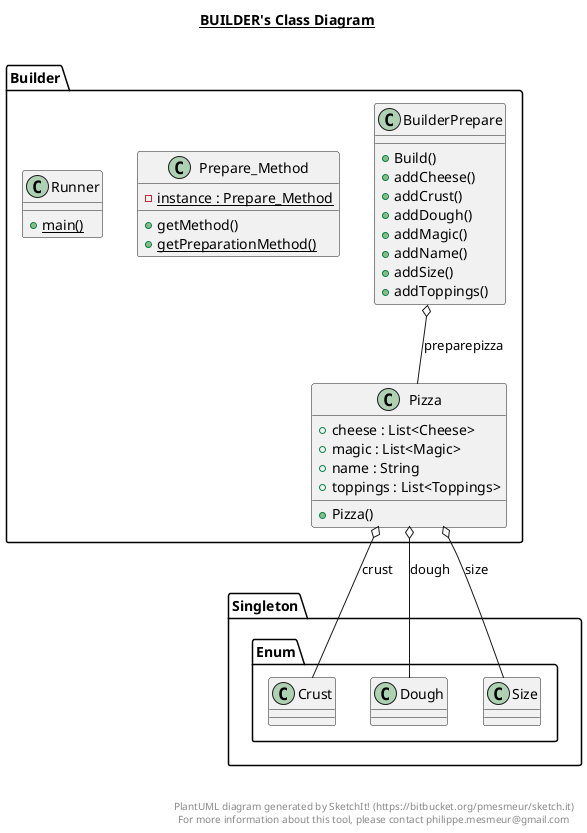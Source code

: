 @startuml

title __BUILDER's Class Diagram__\n

  namespace Builder {
    class Builder.BuilderPrepare {
        + Build()
        + addCheese()
        + addCrust()
        + addDough()
        + addMagic()
        + addName()
        + addSize()
        + addToppings()
    }
  }
  

  namespace Builder {
    class Builder.Pizza {
        + cheese : List<Cheese>
        + magic : List<Magic>
        + name : String
        + toppings : List<Toppings>
        + Pizza()
    }
  }
  

  namespace Builder {
    class Builder.Prepare_Method {
        {static} - instance : Prepare_Method
        + getMethod()
        {static} + getPreparationMethod()
    }
  }
  

  namespace Builder {
    class Builder.Runner {
        {static} + main()
    }
  }
  

  Builder.BuilderPrepare o-- Builder.Pizza : preparepizza
  Builder.Pizza o-- Singleton.Enum.Crust : crust
  Builder.Pizza o-- Singleton.Enum.Dough : dough
  Builder.Pizza o-- Singleton.Enum.Size : size


right footer


PlantUML diagram generated by SketchIt! (https://bitbucket.org/pmesmeur/sketch.it)
For more information about this tool, please contact philippe.mesmeur@gmail.com
endfooter

@enduml
